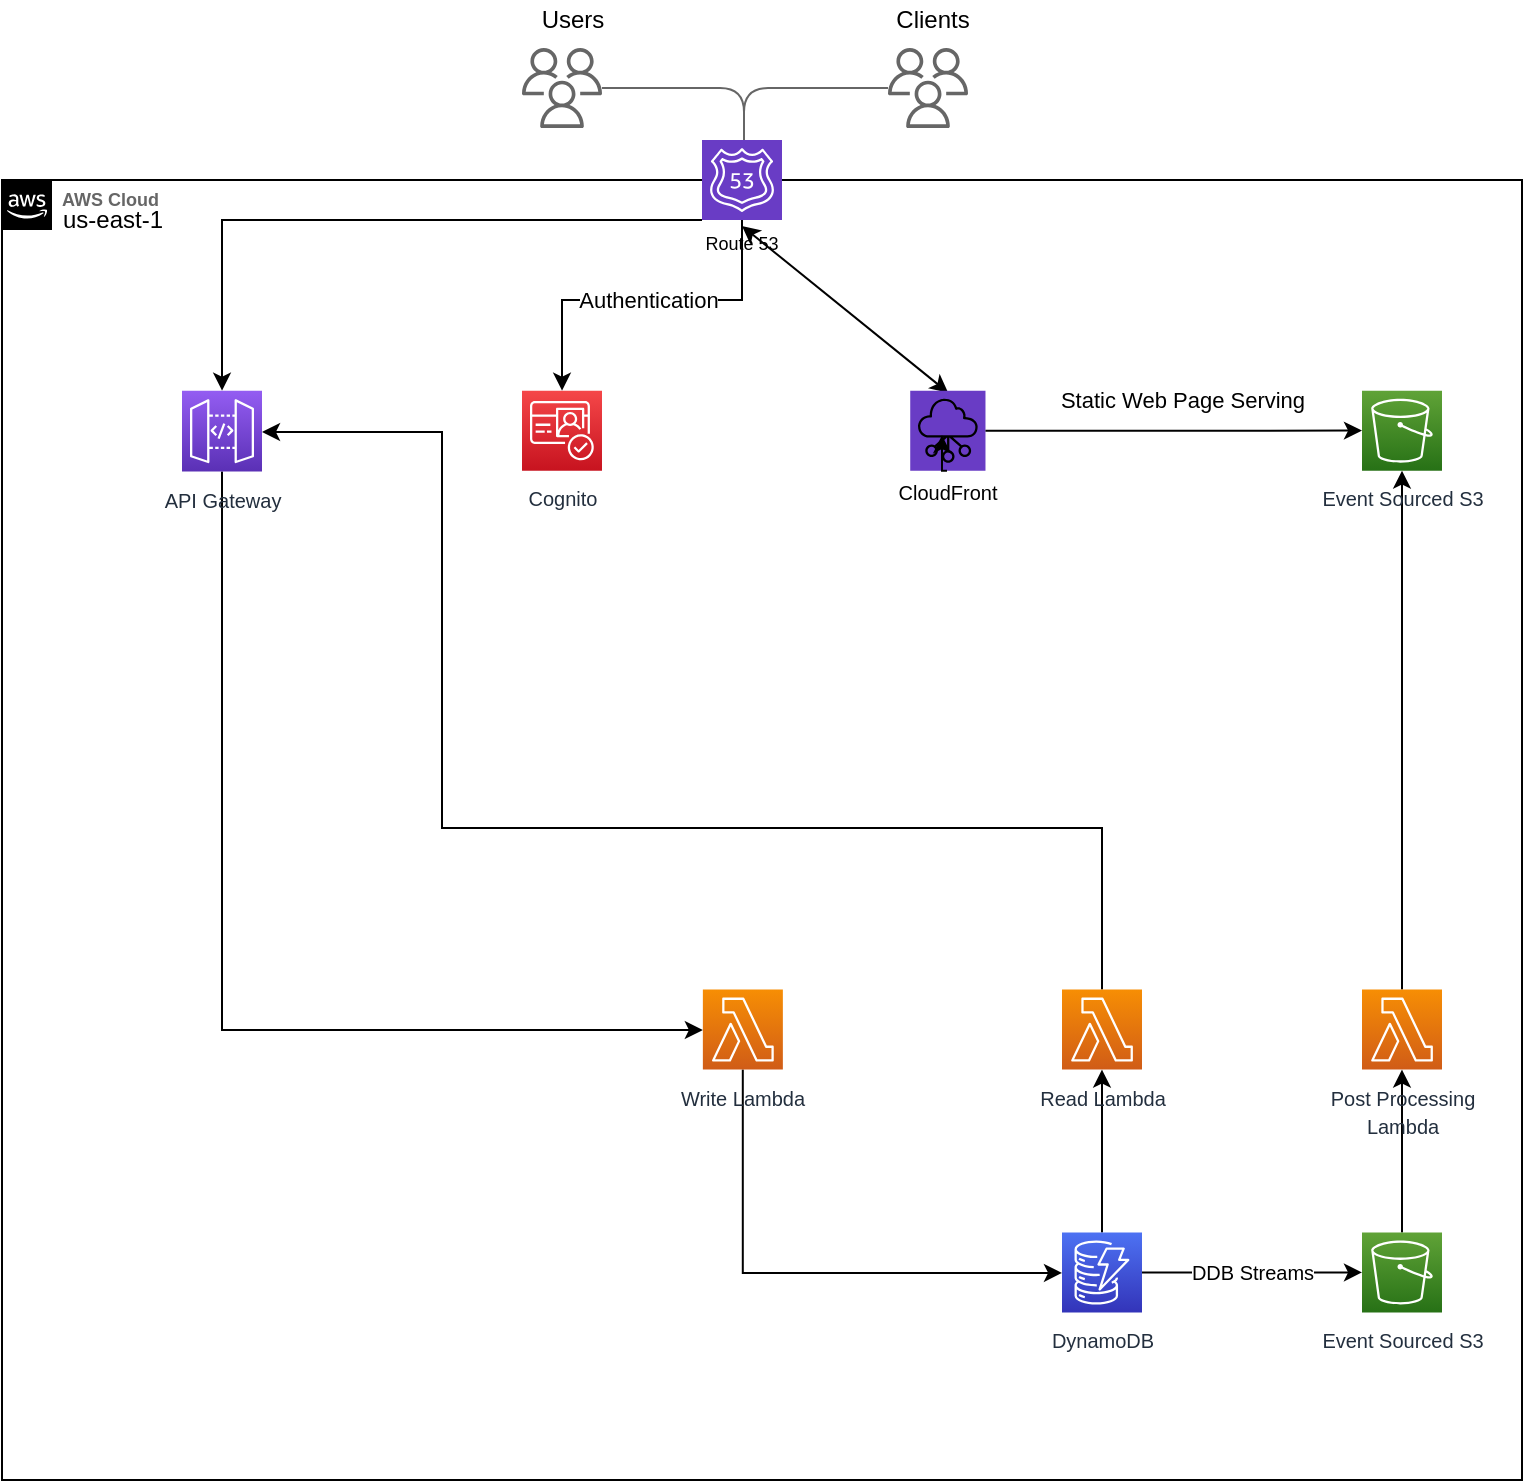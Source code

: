 <mxfile version="13.3.2" type="github">
  <diagram id="En8DPw2VWvYYrCO0BwaC" name="Page-1">
    <mxGraphModel dx="946" dy="614" grid="1" gridSize="10" guides="1" tooltips="1" connect="1" arrows="1" fold="1" page="1" pageScale="1" pageWidth="850" pageHeight="1100" math="0" shadow="0">
      <root>
        <mxCell id="0" />
        <mxCell id="1" parent="0" />
        <UserObject label="AWS Cloud" lucidchartObjectId="ZyE4pIuA_5Mh" id="kpLQ-KXEZiZvVzIevv52-114">
          <mxCell style="html=1;whiteSpace=wrap;shape=mxgraph.aws4.group;grIcon=mxgraph.aws4.group_aws_cloud_alt;verticalAlign=top;align=left;spacingLeft=30;fillOpacity=100;fillColor=none;fontSize=9;fontColor=#666666;fontStyle=1;spacing=0;strokeOpacity=100;part=1;" parent="1" vertex="1">
            <mxGeometry x="50" y="170" width="760" height="650" as="geometry" />
          </mxCell>
        </UserObject>
        <UserObject label="" lucidchartObjectId="ZyE4c_P3Ufc7" id="kpLQ-KXEZiZvVzIevv52-104">
          <mxCell style="html=1;whiteSpace=wrap;shape=mxgraph.aws4.users;labelPosition=center;verticalLabelPosition=bottom;align=center;verticalAlign=top;strokeColor=none;fontSize=11;spacing=0;strokeOpacity=100;fillOpacity=100;fillColor=#666666;" parent="1" vertex="1">
            <mxGeometry x="310" y="104" width="40" height="40" as="geometry" />
          </mxCell>
        </UserObject>
        <UserObject label="" lucidchartObjectId="ZyE4HLhWYkgI" id="kpLQ-KXEZiZvVzIevv52-105">
          <mxCell style="html=1;jettySize=18;fontSize=11;strokeColor=#666666;strokeOpacity=100;rounded=1;arcSize=24;edgeStyle=orthogonalEdgeStyle;startArrow=none;;endArrow=none;;exitX=1.0;exitY=0.5;exitPerimeter=1;entryX=0.5;entryY=1.078e-16;entryPerimeter=1;" parent="1" source="kpLQ-KXEZiZvVzIevv52-104" edge="1">
            <mxGeometry width="100" height="100" relative="1" as="geometry">
              <Array as="points">
                <mxPoint x="421.5" y="124" />
              </Array>
              <mxPoint x="421" y="150" as="targetPoint" />
            </mxGeometry>
          </mxCell>
        </UserObject>
        <UserObject label="" lucidchartObjectId="ZyE41c8WnD6." id="kpLQ-KXEZiZvVzIevv52-106">
          <mxCell style="html=1;whiteSpace=wrap;shape=mxgraph.aws4.users;labelPosition=center;verticalLabelPosition=bottom;align=center;verticalAlign=top;strokeColor=none;fontSize=11;spacing=0;strokeOpacity=100;fillOpacity=100;fillColor=#666666;" parent="1" vertex="1">
            <mxGeometry x="493" y="104" width="40" height="40" as="geometry" />
          </mxCell>
        </UserObject>
        <UserObject label="" lucidchartObjectId="ZyE43OfRoB9h" id="kpLQ-KXEZiZvVzIevv52-107">
          <mxCell style="html=1;jettySize=18;fontSize=11;strokeColor=#666666;strokeOpacity=100;rounded=1;arcSize=24;edgeStyle=orthogonalEdgeStyle;startArrow=none;;endArrow=none;;exitX=0;exitY=0.5;exitPerimeter=1;entryX=0.5;entryY=1.078e-16;entryPerimeter=1;" parent="1" source="kpLQ-KXEZiZvVzIevv52-106" edge="1">
            <mxGeometry width="100" height="100" relative="1" as="geometry">
              <Array as="points">
                <mxPoint x="421.5" y="124" />
              </Array>
              <mxPoint x="421" y="150" as="targetPoint" />
            </mxGeometry>
          </mxCell>
        </UserObject>
        <mxCell id="kpLQ-KXEZiZvVzIevv52-108" value="Clients" style="text;html=1;align=center;verticalAlign=middle;resizable=0;points=[];autosize=1;" parent="1" vertex="1">
          <mxGeometry x="490" y="80" width="50" height="20" as="geometry" />
        </mxCell>
        <mxCell id="kpLQ-KXEZiZvVzIevv52-109" value="Users" style="text;html=1;align=center;verticalAlign=middle;resizable=0;points=[];autosize=1;" parent="1" vertex="1">
          <mxGeometry x="310" y="80" width="50" height="20" as="geometry" />
        </mxCell>
        <mxCell id="GM88t55_9roSjQTdtNrK-3" value="Authentication" style="edgeStyle=orthogonalEdgeStyle;rounded=0;orthogonalLoop=1;jettySize=auto;html=1;" parent="1" source="kpLQ-KXEZiZvVzIevv52-126" target="Og8cY-8ch1CE3vDyTHSe-1" edge="1">
          <mxGeometry relative="1" as="geometry">
            <Array as="points">
              <mxPoint x="420" y="230" />
              <mxPoint x="330" y="230" />
            </Array>
          </mxGeometry>
        </mxCell>
        <mxCell id="GM88t55_9roSjQTdtNrK-4" style="edgeStyle=orthogonalEdgeStyle;rounded=0;orthogonalLoop=1;jettySize=auto;html=1;" parent="1" source="kpLQ-KXEZiZvVzIevv52-126" target="kpLQ-KXEZiZvVzIevv52-129" edge="1">
          <mxGeometry relative="1" as="geometry">
            <Array as="points">
              <mxPoint x="160" y="190" />
            </Array>
          </mxGeometry>
        </mxCell>
        <UserObject label="&lt;font style=&quot;font-size: 9px&quot;&gt;Route 53&lt;/font&gt;" lucidchartObjectId="ZyE4sDo.5fip" id="kpLQ-KXEZiZvVzIevv52-126">
          <mxCell style="html=1;whiteSpace=wrap;shape=mxgraph.aws4.resourceIcon;resIcon=mxgraph.aws4.route_53;labelPosition=center;verticalLabelPosition=bottom;align=center;verticalAlign=top;strokeColor=#ffffff;fontSize=11;spacing=0;strokeOpacity=100;fillColor=#693cc5;" parent="1" vertex="1">
            <mxGeometry x="400" y="150" width="40" height="40" as="geometry" />
          </mxCell>
        </UserObject>
        <mxCell id="Og8cY-8ch1CE3vDyTHSe-13" value="" style="endArrow=classic;startArrow=classic;html=1;entryX=0.5;entryY=1.075;entryDx=0;entryDy=0;entryPerimeter=0;exitX=0.504;exitY=0.025;exitDx=0;exitDy=0;exitPerimeter=0;" parent="1" source="kpLQ-KXEZiZvVzIevv52-122" target="kpLQ-KXEZiZvVzIevv52-126" edge="1">
          <mxGeometry width="50" height="50" relative="1" as="geometry">
            <mxPoint x="480" y="260" as="sourcePoint" />
            <mxPoint x="530" y="210" as="targetPoint" />
          </mxGeometry>
        </mxCell>
        <mxCell id="kpLQ-KXEZiZvVzIevv52-121" value="" style="group;dropTarget=0;" parent="1" vertex="1">
          <mxGeometry x="493" y="275.329" width="59" height="54.647" as="geometry" />
        </mxCell>
        <UserObject label="&lt;font style=&quot;font-size: 10px&quot;&gt;CloudFront&lt;/font&gt;" lucidchartObjectId="ZyE4HXlMvsA3" id="kpLQ-KXEZiZvVzIevv52-122">
          <mxCell style="html=1;whiteSpace=wrap;shape=mxgraph.aws4.resourceIcon;resIcon=mxgraph.aws4.networking_and_content_delivery;labelPosition=center;verticalLabelPosition=bottom;align=center;verticalAlign=top;fontSize=11;spacing=0;strokeOpacity=0;fillColor=#693cc5;" parent="kpLQ-KXEZiZvVzIevv52-121" vertex="1">
            <mxGeometry x="11.116" width="37.623" height="40.075" as="geometry" />
          </mxCell>
        </UserObject>
        <mxCell id="kpLQ-KXEZiZvVzIevv52-123" style="edgeStyle=orthogonalEdgeStyle;rounded=0;orthogonalLoop=1;jettySize=auto;html=1;exitX=0.5;exitY=0;exitDx=0;exitDy=0;entryX=0.422;entryY=0.556;entryDx=0;entryDy=0;entryPerimeter=0;strokeColor=#000000;" parent="kpLQ-KXEZiZvVzIevv52-121" target="kpLQ-KXEZiZvVzIevv52-122" edge="1">
          <mxGeometry relative="1" as="geometry">
            <mxPoint x="29.5" y="40.075" as="sourcePoint" />
          </mxGeometry>
        </mxCell>
        <mxCell id="rn92wb52wQL2RfzGg8G7-1" style="edgeStyle=orthogonalEdgeStyle;rounded=0;orthogonalLoop=1;jettySize=auto;html=1;" edge="1" parent="1" source="kpLQ-KXEZiZvVzIevv52-129" target="kpLQ-KXEZiZvVzIevv52-144">
          <mxGeometry relative="1" as="geometry">
            <Array as="points">
              <mxPoint x="160" y="595" />
            </Array>
          </mxGeometry>
        </mxCell>
        <mxCell id="kpLQ-KXEZiZvVzIevv52-129" value="&lt;font style=&quot;font-size: 10px&quot;&gt;API Gateway&lt;/font&gt;" style="outlineConnect=0;fontColor=#232F3E;gradientDirection=north;fillColor=#5A30B5;strokeColor=#ffffff;dashed=0;verticalLabelPosition=bottom;verticalAlign=top;align=center;html=1;fontSize=12;fontStyle=0;shape=mxgraph.aws4.resourceIcon;resIcon=mxgraph.aws4.api_gateway;gradientColor=#945DF2;" parent="1" vertex="1">
          <mxGeometry x="140" y="275.326" width="40" height="40.479" as="geometry" />
        </mxCell>
        <mxCell id="Og8cY-8ch1CE3vDyTHSe-5" style="edgeStyle=orthogonalEdgeStyle;rounded=0;orthogonalLoop=1;jettySize=auto;html=1;" parent="1" source="kpLQ-KXEZiZvVzIevv52-144" target="Og8cY-8ch1CE3vDyTHSe-4" edge="1">
          <mxGeometry relative="1" as="geometry">
            <Array as="points">
              <mxPoint x="420" y="716.473" />
            </Array>
          </mxGeometry>
        </mxCell>
        <mxCell id="kpLQ-KXEZiZvVzIevv52-144" value="&lt;font style=&quot;font-size: 10px&quot;&gt;Write Lambda&lt;/font&gt;" style="outlineConnect=0;fontColor=#232F3E;gradientColor=#F78E04;gradientDirection=north;fillColor=#D05C17;strokeColor=#ffffff;dashed=0;verticalLabelPosition=bottom;verticalAlign=top;align=center;html=1;fontSize=12;fontStyle=0;aspect=fixed;shape=mxgraph.aws4.resourceIcon;resIcon=mxgraph.aws4.lambda;" parent="1" vertex="1">
          <mxGeometry x="400.43" y="574.795" width="40" height="40" as="geometry" />
        </mxCell>
        <mxCell id="Og8cY-8ch1CE3vDyTHSe-1" value="&lt;font style=&quot;font-size: 10px&quot;&gt;Cognito&lt;/font&gt;" style="outlineConnect=0;fontColor=#232F3E;gradientColor=#F54749;gradientDirection=north;fillColor=#C7131F;strokeColor=#ffffff;dashed=0;verticalLabelPosition=bottom;verticalAlign=top;align=center;html=1;fontSize=12;fontStyle=0;aspect=fixed;shape=mxgraph.aws4.resourceIcon;resIcon=mxgraph.aws4.cognito;" parent="1" vertex="1">
          <mxGeometry x="310" y="275.327" width="40" height="40" as="geometry" />
        </mxCell>
        <mxCell id="Og8cY-8ch1CE3vDyTHSe-8" style="edgeStyle=orthogonalEdgeStyle;rounded=0;orthogonalLoop=1;jettySize=auto;html=1;" parent="1" source="Og8cY-8ch1CE3vDyTHSe-4" target="Og8cY-8ch1CE3vDyTHSe-7" edge="1">
          <mxGeometry relative="1" as="geometry" />
        </mxCell>
        <mxCell id="Og8cY-8ch1CE3vDyTHSe-15" value="&lt;font style=&quot;font-size: 10px&quot;&gt;DDB Streams&lt;/font&gt;" style="edgeStyle=orthogonalEdgeStyle;rounded=0;orthogonalLoop=1;jettySize=auto;html=1;" parent="1" source="Og8cY-8ch1CE3vDyTHSe-4" target="Og8cY-8ch1CE3vDyTHSe-14" edge="1">
          <mxGeometry relative="1" as="geometry" />
        </mxCell>
        <mxCell id="Og8cY-8ch1CE3vDyTHSe-4" value="&lt;font style=&quot;font-size: 10px&quot;&gt;DynamoDB&lt;/font&gt;" style="outlineConnect=0;fontColor=#232F3E;gradientColor=#4D72F3;gradientDirection=north;fillColor=#3334B9;strokeColor=#ffffff;dashed=0;verticalLabelPosition=bottom;verticalAlign=top;align=center;html=1;fontSize=12;fontStyle=0;aspect=fixed;shape=mxgraph.aws4.resourceIcon;resIcon=mxgraph.aws4.dynamodb;" parent="1" vertex="1">
          <mxGeometry x="580" y="696.233" width="40" height="40" as="geometry" />
        </mxCell>
        <mxCell id="Og8cY-8ch1CE3vDyTHSe-9" style="edgeStyle=orthogonalEdgeStyle;rounded=0;orthogonalLoop=1;jettySize=auto;html=1;" parent="1" source="Og8cY-8ch1CE3vDyTHSe-7" target="kpLQ-KXEZiZvVzIevv52-129" edge="1">
          <mxGeometry relative="1" as="geometry">
            <Array as="points">
              <mxPoint x="600" y="494" />
              <mxPoint x="270" y="494" />
              <mxPoint x="270" y="296" />
            </Array>
          </mxGeometry>
        </mxCell>
        <mxCell id="Og8cY-8ch1CE3vDyTHSe-7" value="&lt;font style=&quot;font-size: 10px&quot;&gt;Read Lambda&lt;/font&gt;" style="outlineConnect=0;fontColor=#232F3E;gradientColor=#F78E04;gradientDirection=north;fillColor=#D05C17;strokeColor=#ffffff;dashed=0;verticalLabelPosition=bottom;verticalAlign=top;align=center;html=1;fontSize=12;fontStyle=0;aspect=fixed;shape=mxgraph.aws4.resourceIcon;resIcon=mxgraph.aws4.lambda;" parent="1" vertex="1">
          <mxGeometry x="580" y="574.795" width="40" height="40" as="geometry" />
        </mxCell>
        <mxCell id="Og8cY-8ch1CE3vDyTHSe-17" style="edgeStyle=orthogonalEdgeStyle;rounded=0;orthogonalLoop=1;jettySize=auto;html=1;" parent="1" source="Og8cY-8ch1CE3vDyTHSe-14" target="Og8cY-8ch1CE3vDyTHSe-16" edge="1">
          <mxGeometry relative="1" as="geometry" />
        </mxCell>
        <mxCell id="Og8cY-8ch1CE3vDyTHSe-14" value="&lt;font style=&quot;font-size: 10px&quot;&gt;Event Sourced S3&lt;/font&gt;" style="outlineConnect=0;fontColor=#232F3E;gradientColor=#60A337;gradientDirection=north;fillColor=#277116;strokeColor=#ffffff;dashed=0;verticalLabelPosition=bottom;verticalAlign=top;align=center;html=1;fontSize=12;fontStyle=0;aspect=fixed;shape=mxgraph.aws4.resourceIcon;resIcon=mxgraph.aws4.s3;" parent="1" vertex="1">
          <mxGeometry x="730" y="696.233" width="40" height="40" as="geometry" />
        </mxCell>
        <mxCell id="Og8cY-8ch1CE3vDyTHSe-19" style="edgeStyle=orthogonalEdgeStyle;rounded=0;orthogonalLoop=1;jettySize=auto;html=1;" parent="1" source="Og8cY-8ch1CE3vDyTHSe-16" target="Og8cY-8ch1CE3vDyTHSe-18" edge="1">
          <mxGeometry relative="1" as="geometry" />
        </mxCell>
        <mxCell id="Og8cY-8ch1CE3vDyTHSe-16" value="&lt;font style=&quot;font-size: 10px&quot;&gt;Post Processing &lt;br&gt;Lambda&lt;/font&gt;" style="outlineConnect=0;fontColor=#232F3E;gradientColor=#F78E04;gradientDirection=north;fillColor=#D05C17;strokeColor=#ffffff;dashed=0;verticalLabelPosition=bottom;verticalAlign=top;align=center;html=1;fontSize=12;fontStyle=0;aspect=fixed;shape=mxgraph.aws4.resourceIcon;resIcon=mxgraph.aws4.lambda;" parent="1" vertex="1">
          <mxGeometry x="730" y="574.795" width="40" height="40" as="geometry" />
        </mxCell>
        <mxCell id="Og8cY-8ch1CE3vDyTHSe-18" value="&lt;font style=&quot;font-size: 10px&quot;&gt;Event Sourced S3&lt;/font&gt;" style="outlineConnect=0;fontColor=#232F3E;gradientColor=#60A337;gradientDirection=north;fillColor=#277116;strokeColor=#ffffff;dashed=0;verticalLabelPosition=bottom;verticalAlign=top;align=center;html=1;fontSize=12;fontStyle=0;aspect=fixed;shape=mxgraph.aws4.resourceIcon;resIcon=mxgraph.aws4.s3;" parent="1" vertex="1">
          <mxGeometry x="730" y="275.324" width="40" height="40" as="geometry" />
        </mxCell>
        <mxCell id="Og8cY-8ch1CE3vDyTHSe-20" style="edgeStyle=orthogonalEdgeStyle;rounded=0;orthogonalLoop=1;jettySize=auto;html=1;" parent="1" source="kpLQ-KXEZiZvVzIevv52-122" target="Og8cY-8ch1CE3vDyTHSe-18" edge="1">
          <mxGeometry relative="1" as="geometry" />
        </mxCell>
        <mxCell id="Og8cY-8ch1CE3vDyTHSe-21" value="Static Web Page Serving" style="edgeLabel;html=1;align=center;verticalAlign=middle;resizable=0;points=[];" parent="Og8cY-8ch1CE3vDyTHSe-20" vertex="1" connectable="0">
          <mxGeometry x="0.001" y="32" relative="1" as="geometry">
            <mxPoint x="4.36" y="16.7" as="offset" />
          </mxGeometry>
        </mxCell>
        <mxCell id="GM88t55_9roSjQTdtNrK-5" value="us-east-1" style="text;html=1;align=center;verticalAlign=middle;resizable=0;points=[];autosize=1;" parent="1" vertex="1">
          <mxGeometry x="70" y="180" width="70" height="20" as="geometry" />
        </mxCell>
      </root>
    </mxGraphModel>
  </diagram>
</mxfile>

